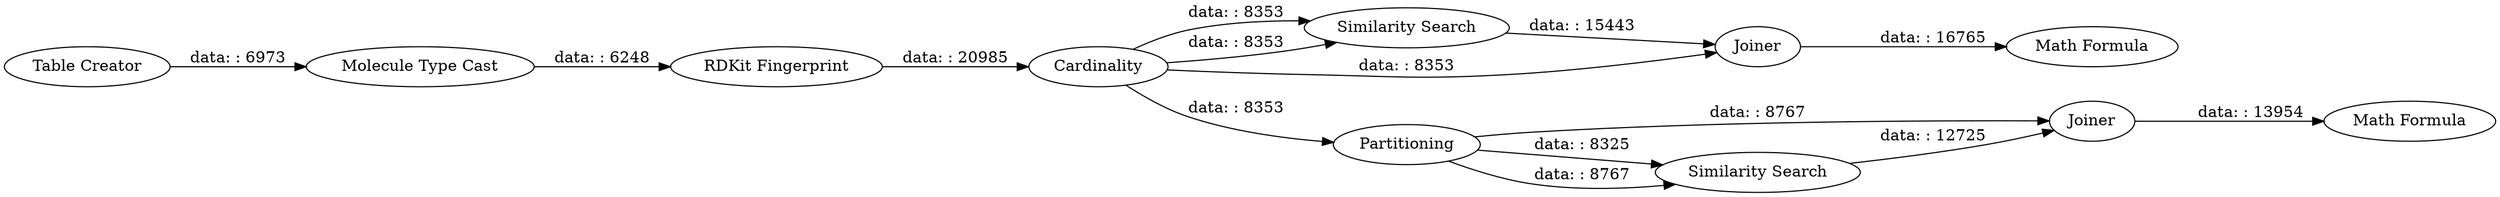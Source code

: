 digraph {
	"3828202787319724918_9" [label="Similarity Search"]
	"3828202787319724918_14" [label=Joiner]
	"3828202787319724918_17" [label=Joiner]
	"3828202787319724918_16" [label="Math Formula"]
	"3828202787319724918_6" [label=Partitioning]
	"3828202787319724918_13" [label="Math Formula"]
	"3828202787319724918_15" [label="Similarity Search"]
	"3828202787319724918_3" [label="Molecule Type Cast"]
	"3828202787319724918_12" [label=Cardinality]
	"3828202787319724918_2" [label="Table Creator"]
	"3828202787319724918_11" [label="RDKit Fingerprint"]
	"3828202787319724918_6" -> "3828202787319724918_9" [label="data: : 8325"]
	"3828202787319724918_6" -> "3828202787319724918_14" [label="data: : 8767"]
	"3828202787319724918_15" -> "3828202787319724918_17" [label="data: : 15443"]
	"3828202787319724918_12" -> "3828202787319724918_6" [label="data: : 8353"]
	"3828202787319724918_9" -> "3828202787319724918_14" [label="data: : 12725"]
	"3828202787319724918_12" -> "3828202787319724918_17" [label="data: : 8353"]
	"3828202787319724918_14" -> "3828202787319724918_13" [label="data: : 13954"]
	"3828202787319724918_17" -> "3828202787319724918_16" [label="data: : 16765"]
	"3828202787319724918_2" -> "3828202787319724918_3" [label="data: : 6973"]
	"3828202787319724918_3" -> "3828202787319724918_11" [label="data: : 6248"]
	"3828202787319724918_12" -> "3828202787319724918_15" [label="data: : 8353"]
	"3828202787319724918_11" -> "3828202787319724918_12" [label="data: : 20985"]
	"3828202787319724918_6" -> "3828202787319724918_9" [label="data: : 8767"]
	"3828202787319724918_12" -> "3828202787319724918_15" [label="data: : 8353"]
	rankdir=LR
}
